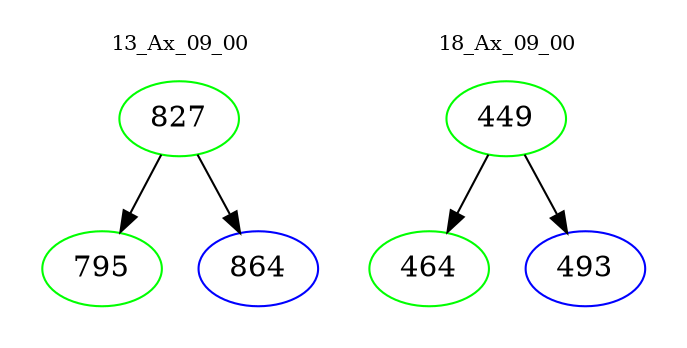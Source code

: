 digraph{
subgraph cluster_0 {
color = white
label = "13_Ax_09_00";
fontsize=10;
T0_827 [label="827", color="green"]
T0_827 -> T0_795 [color="black"]
T0_795 [label="795", color="green"]
T0_827 -> T0_864 [color="black"]
T0_864 [label="864", color="blue"]
}
subgraph cluster_1 {
color = white
label = "18_Ax_09_00";
fontsize=10;
T1_449 [label="449", color="green"]
T1_449 -> T1_464 [color="black"]
T1_464 [label="464", color="green"]
T1_449 -> T1_493 [color="black"]
T1_493 [label="493", color="blue"]
}
}
